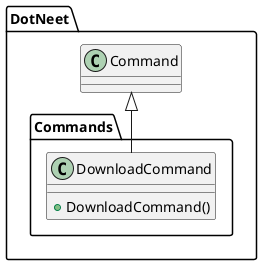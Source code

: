 @startuml
namespace DotNeet {
	namespace DotNeet.Commands {
		class DownloadCommand {
			+ DownloadCommand()
		}
	}
	Command <|-- DotNeet.Commands.DownloadCommand
}
@enduml
